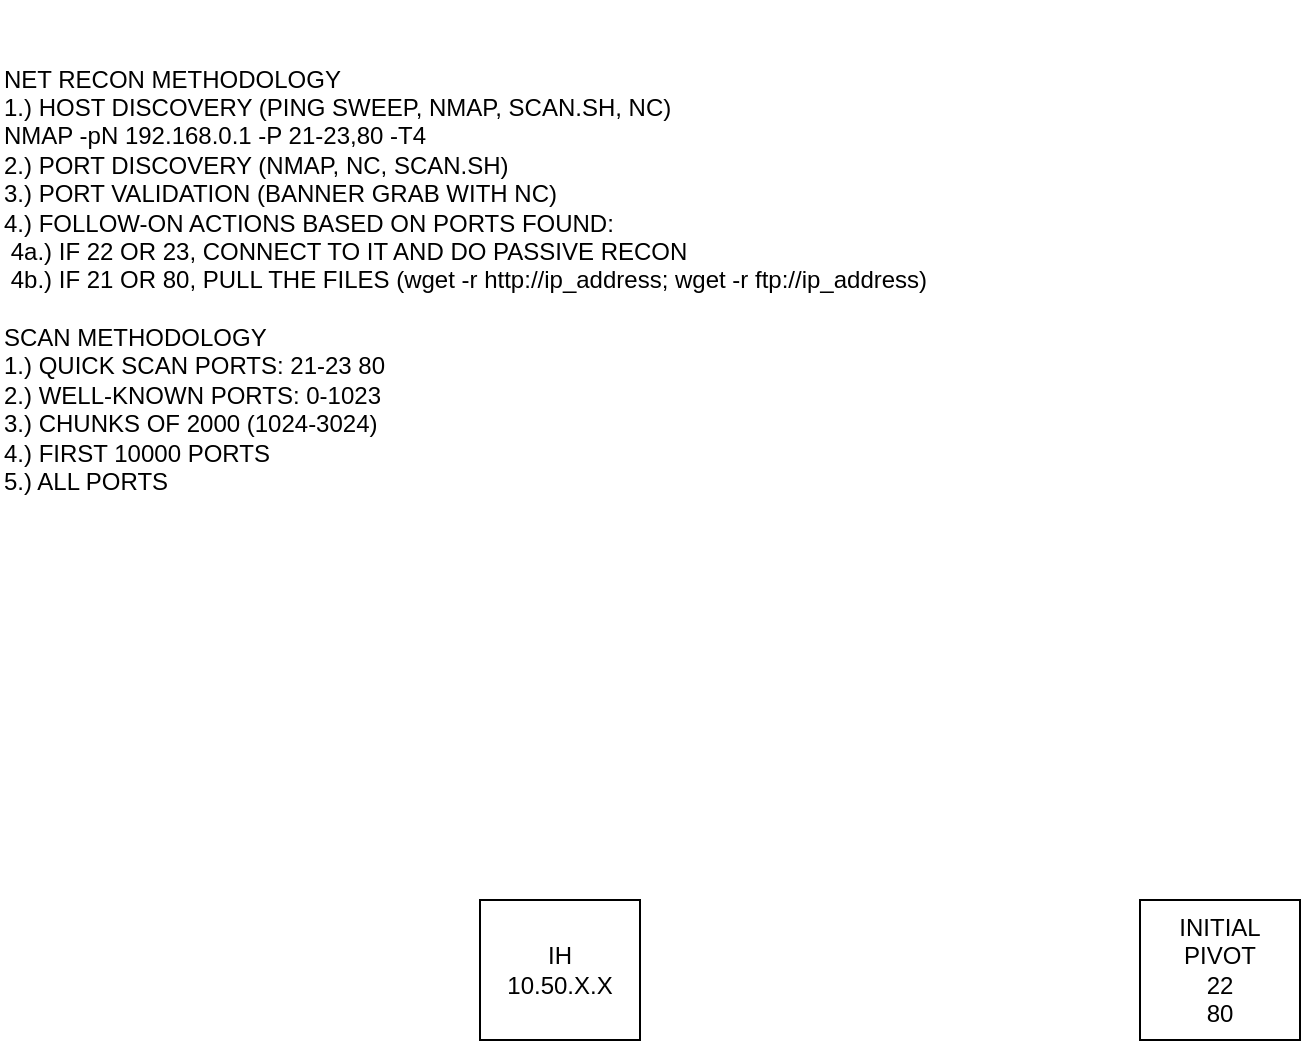 <mxfile version="20.8.0" type="github">
  <diagram id="6IpJzxctdk1KV1eEZQXn" name="Page-1">
    <mxGraphModel dx="2882" dy="1126" grid="1" gridSize="10" guides="1" tooltips="1" connect="1" arrows="1" fold="1" page="1" pageScale="1" pageWidth="850" pageHeight="1100" math="0" shadow="0">
      <root>
        <mxCell id="0" />
        <mxCell id="1" parent="0" />
        <mxCell id="fvO3KNyIIssVne_HvKWL-1" value="&lt;div&gt;IH&lt;/div&gt;&lt;div&gt;10.50.X.X&lt;br&gt;&lt;/div&gt;" style="rounded=0;whiteSpace=wrap;html=1;" vertex="1" parent="1">
          <mxGeometry x="300" y="550" width="80" height="70" as="geometry" />
        </mxCell>
        <mxCell id="fvO3KNyIIssVne_HvKWL-2" value="&lt;div&gt;INITIAL&lt;/div&gt;&lt;div&gt;PIVOT&lt;/div&gt;&lt;div&gt;22&lt;/div&gt;&lt;div&gt;80&lt;br&gt;&lt;/div&gt;" style="rounded=0;whiteSpace=wrap;html=1;" vertex="1" parent="1">
          <mxGeometry x="630" y="550" width="80" height="70" as="geometry" />
        </mxCell>
        <mxCell id="fvO3KNyIIssVne_HvKWL-3" value="&lt;div align=&quot;left&quot;&gt;NET RECON METHODOLOGY&lt;/div&gt;&lt;div align=&quot;left&quot;&gt;1.) HOST DISCOVERY (PING SWEEP, NMAP, SCAN.SH, NC)&lt;/div&gt;&lt;div align=&quot;left&quot;&gt;NMAP -pN 192.168.0.1 -P 21-23,80 -T4&lt;br&gt;&lt;/div&gt;&lt;div align=&quot;left&quot;&gt;2.) PORT DISCOVERY (NMAP, NC, SCAN.SH)&lt;/div&gt;&lt;div align=&quot;left&quot;&gt;3.) PORT VALIDATION (BANNER GRAB WITH NC)&lt;/div&gt;&lt;div align=&quot;left&quot;&gt;4.) FOLLOW-ON ACTIONS BASED ON PORTS FOUND:&lt;/div&gt;&lt;div align=&quot;left&quot;&gt;&lt;span style=&quot;white-space: pre;&quot;&gt;	&lt;/span&gt;4a.) IF 22 OR 23, CONNECT TO IT AND DO PASSIVE RECON&lt;/div&gt;&lt;div align=&quot;left&quot;&gt;&lt;span style=&quot;white-space: pre;&quot;&gt;	&lt;/span&gt;4b.) IF 21 OR 80, PULL THE FILES (wget -r http://ip_address; wget -r ftp://ip_address)&lt;/div&gt;&lt;div align=&quot;left&quot;&gt;&lt;br&gt;&lt;/div&gt;&lt;div align=&quot;left&quot;&gt;SCAN METHODOLOGY&lt;/div&gt;&lt;div align=&quot;left&quot;&gt;1.) QUICK SCAN PORTS: 21-23 80&lt;/div&gt;&lt;div align=&quot;left&quot;&gt;2.) WELL-KNOWN PORTS: 0-1023&lt;/div&gt;&lt;div align=&quot;left&quot;&gt;3.) CHUNKS OF 2000 (1024-3024)&lt;/div&gt;&lt;div align=&quot;left&quot;&gt;4.) FIRST 10000 PORTS&lt;/div&gt;&lt;div align=&quot;left&quot;&gt;5.) ALL PORTS&lt;br&gt;&lt;/div&gt;" style="text;html=1;strokeColor=none;fillColor=none;align=left;verticalAlign=middle;whiteSpace=wrap;rounded=0;" vertex="1" parent="1">
          <mxGeometry x="60" y="100" width="510" height="280" as="geometry" />
        </mxCell>
      </root>
    </mxGraphModel>
  </diagram>
</mxfile>
